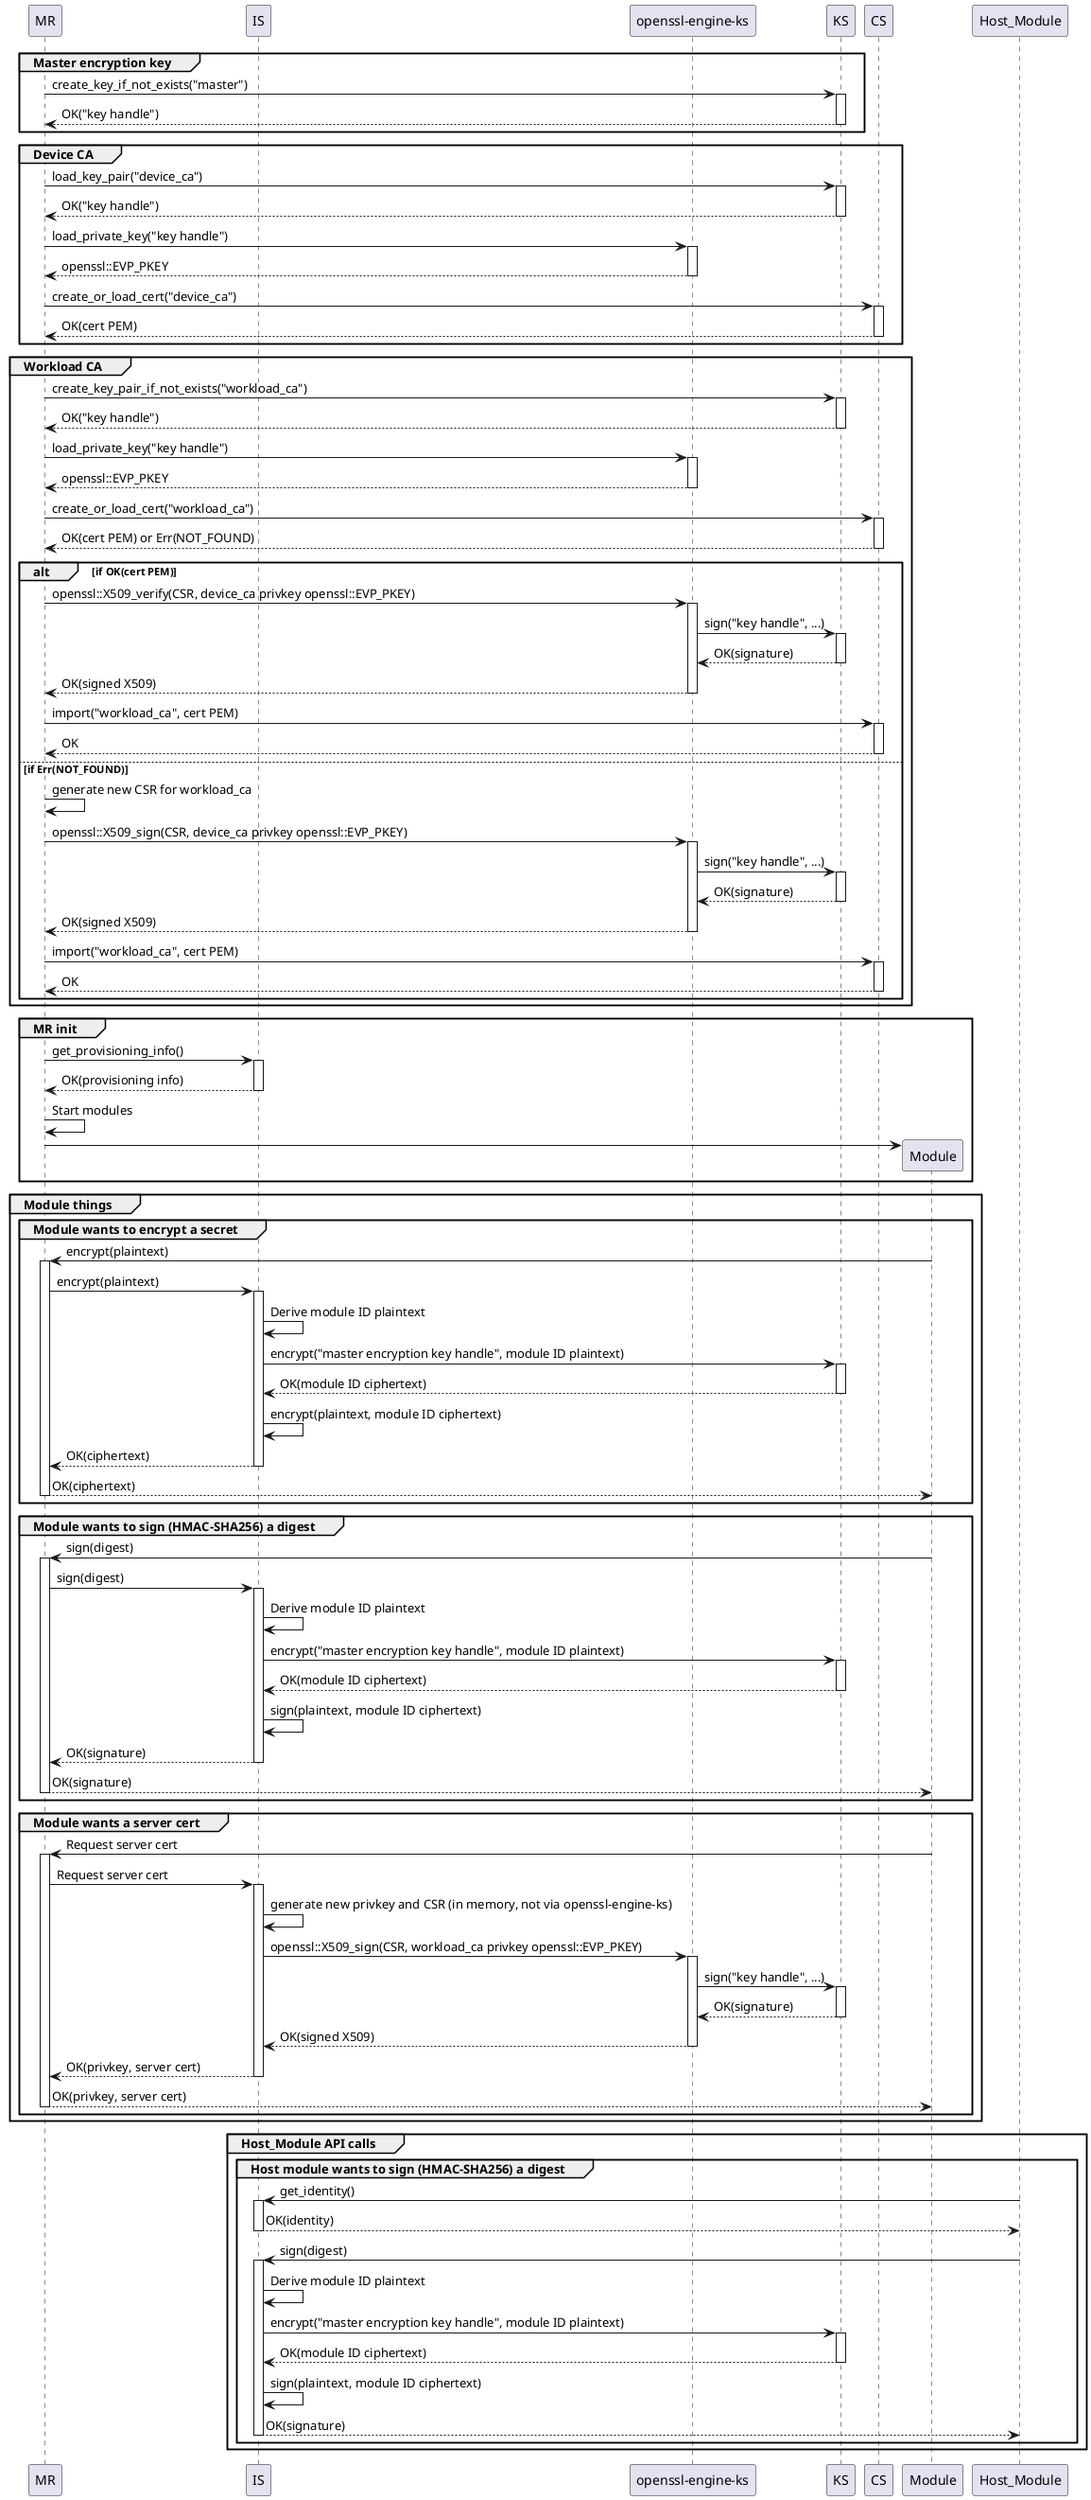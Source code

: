 @startuml


participant MR
participant IS
participant "openssl-engine-ks"
participant KS
participant CS
participant Module
participant Host_Module


group Master encryption key
	MR -> KS ++: create_key_if_not_exists("master")
	return OK("key handle")
end

group Device CA
	MR -> KS ++: load_key_pair("device_ca")
	return OK("key handle")
	MR -> "openssl-engine-ks" ++: load_private_key("key handle")
	return openssl::EVP_PKEY
	MR -> CS ++: create_or_load_cert("device_ca")
	return OK(cert PEM)
end

group Workload CA
	MR -> KS ++: create_key_pair_if_not_exists("workload_ca")
	return OK("key handle")
	MR -> "openssl-engine-ks" ++: load_private_key("key handle")
	return openssl::EVP_PKEY
	MR -> CS ++: create_or_load_cert("workload_ca")
	return OK(cert PEM) or Err(NOT_FOUND)

	alt if OK(cert PEM)
		MR -> "openssl-engine-ks" ++: openssl::X509_verify(CSR, device_ca privkey openssl::EVP_PKEY)
		"openssl-engine-ks" -> KS ++: sign("key handle", ...)
		return OK(signature)
		return OK(signed X509)
		MR -> CS ++: import("workload_ca", cert PEM)
		return OK

	else if Err(NOT_FOUND)
		MR -> MR: generate new CSR for workload_ca
		MR -> "openssl-engine-ks" ++: openssl::X509_sign(CSR, device_ca privkey openssl::EVP_PKEY)
		"openssl-engine-ks" -> KS ++: sign("key handle", ...)
		return OK(signature)
		return OK(signed X509)
		MR -> CS ++: import("workload_ca", cert PEM)
		return OK
	end
end

group MR init
	MR -> IS ++: get_provisioning_info()
	return OK(provisioning info)

	MR -> MR: Start modules
	MR -> Module **
end

group Module things
	group Module wants to encrypt a secret
		Module -> MR ++: encrypt(plaintext)
		MR -> IS ++: encrypt(plaintext)
		IS -> IS: Derive module ID plaintext
		IS -> KS ++: encrypt("master encryption key handle", module ID plaintext)
		return OK(module ID ciphertext)
		IS -> IS: encrypt(plaintext, module ID ciphertext)
		return OK(ciphertext)
		return OK(ciphertext)
	end

	group Module wants to sign (HMAC-SHA256) a digest
		Module -> MR ++: sign(digest)
		MR -> IS ++: sign(digest)
		IS -> IS: Derive module ID plaintext
		IS -> KS ++: encrypt("master encryption key handle", module ID plaintext)
		return OK(module ID ciphertext)
		IS -> IS: sign(plaintext, module ID ciphertext)
		return OK(signature)
		return OK(signature)
	end

	group Module wants a server cert
		Module -> MR ++: Request server cert
		MR -> IS ++: Request server cert
		IS -> IS: generate new privkey and CSR (in memory, not via openssl-engine-ks)
		IS -> "openssl-engine-ks" ++: openssl::X509_sign(CSR, workload_ca privkey openssl::EVP_PKEY)
		"openssl-engine-ks" -> KS ++: sign("key handle", ...)
		return OK(signature)
		return OK(signed X509)	
		return OK(privkey, server cert)
		return OK(privkey, server cert)
	end
end

group Host_Module API calls
	group Host module wants to sign (HMAC-SHA256) a digest
		Host_Module -> IS ++: get_identity()
		return OK(identity)
		Host_Module -> IS ++: sign(digest)
		IS -> IS: Derive module ID plaintext
		IS -> KS ++: encrypt("master encryption key handle", module ID plaintext)
		return OK(module ID ciphertext)
		IS -> IS: sign(plaintext, module ID ciphertext)
		return OK(signature)
	end
end


@enduml
